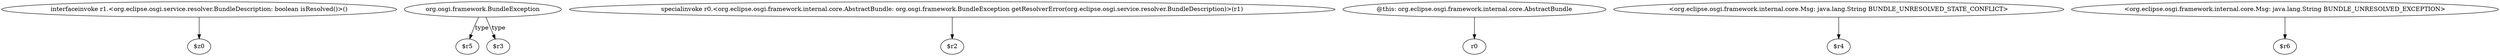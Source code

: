 digraph g {
0[label="interfaceinvoke r1.<org.eclipse.osgi.service.resolver.BundleDescription: boolean isResolved()>()"]
1[label="$z0"]
0->1[label=""]
2[label="org.osgi.framework.BundleException"]
3[label="$r5"]
2->3[label="type"]
4[label="$r3"]
2->4[label="type"]
5[label="specialinvoke r0.<org.eclipse.osgi.framework.internal.core.AbstractBundle: org.osgi.framework.BundleException getResolverError(org.eclipse.osgi.service.resolver.BundleDescription)>(r1)"]
6[label="$r2"]
5->6[label=""]
7[label="@this: org.eclipse.osgi.framework.internal.core.AbstractBundle"]
8[label="r0"]
7->8[label=""]
9[label="<org.eclipse.osgi.framework.internal.core.Msg: java.lang.String BUNDLE_UNRESOLVED_STATE_CONFLICT>"]
10[label="$r4"]
9->10[label=""]
11[label="<org.eclipse.osgi.framework.internal.core.Msg: java.lang.String BUNDLE_UNRESOLVED_EXCEPTION>"]
12[label="$r6"]
11->12[label=""]
}